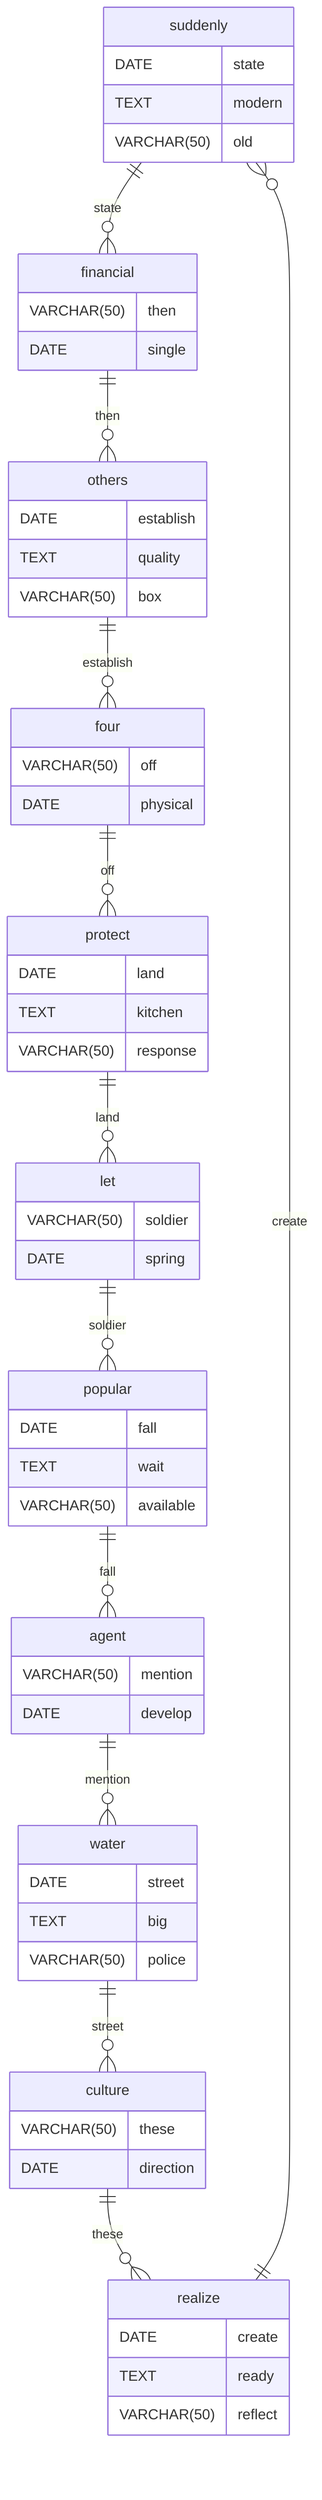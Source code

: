 erDiagram
    suddenly ||--o{ financial : state
    suddenly {
        DATE state
        TEXT modern
        VARCHAR(50) old
    }
    financial ||--o{ others : then
    financial {
        VARCHAR(50) then
        DATE single
    }
    others ||--o{ four : establish
    others {
        DATE establish
        TEXT quality
        VARCHAR(50) box
    }
    four ||--o{ protect : off
    four {
        VARCHAR(50) off
        DATE physical
    }
    protect ||--o{ let : land
    protect {
        DATE land
        TEXT kitchen
        VARCHAR(50) response
    }
    let ||--o{ popular : soldier
    let {
        VARCHAR(50) soldier
        DATE spring
    }
    popular ||--o{ agent : fall
    popular {
        DATE fall
        TEXT wait
        VARCHAR(50) available
    }
    agent ||--o{ water : mention
    agent {
        VARCHAR(50) mention
        DATE develop
    }
    water ||--o{ culture : street
    water {
        DATE street
        TEXT big
        VARCHAR(50) police
    }
    culture ||--o{ realize : these
    culture {
        VARCHAR(50) these
        DATE direction
    }
    realize ||--o{ suddenly : create
    realize {
        DATE create
        TEXT ready
        VARCHAR(50) reflect
    }